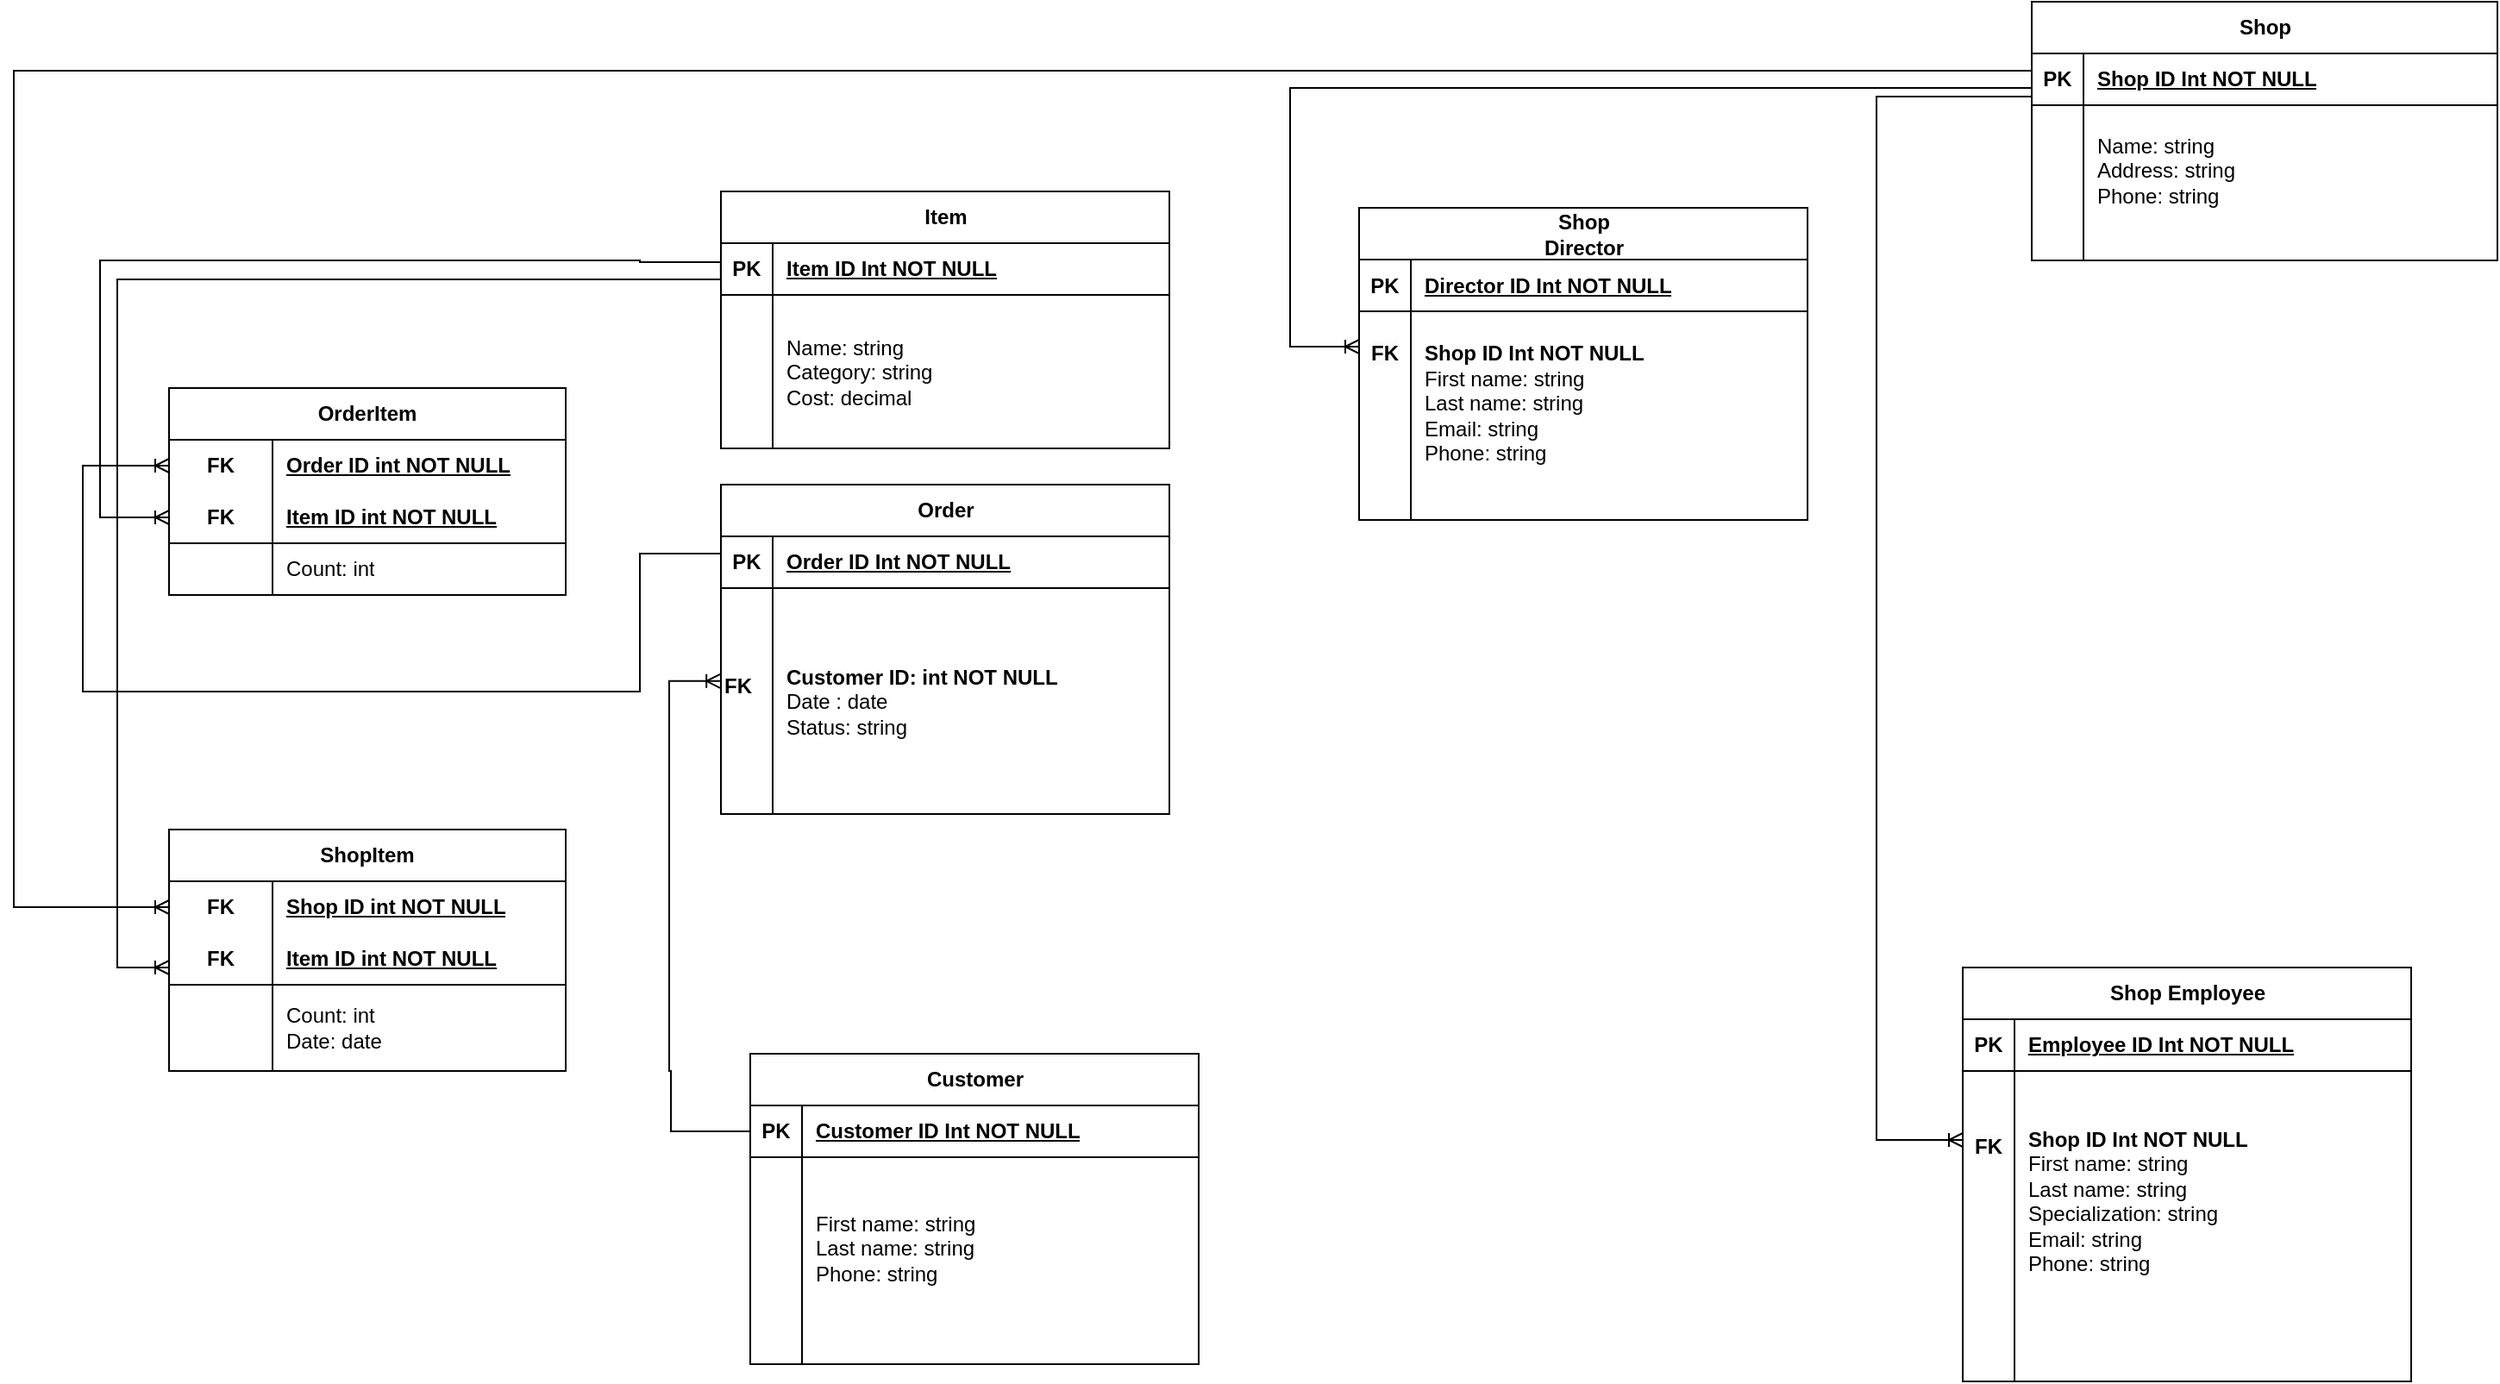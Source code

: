 <mxfile version="24.8.3">
  <diagram name="Страница — 1" id="T0ahnv8T58M7WHtqk5xe">
    <mxGraphModel dx="1461" dy="872" grid="1" gridSize="10" guides="1" tooltips="1" connect="1" arrows="1" fold="1" page="1" pageScale="1" pageWidth="827" pageHeight="1169" math="0" shadow="0">
      <root>
        <mxCell id="0" />
        <mxCell id="1" parent="0" />
        <mxCell id="PMEJNJf2uALXAm7HaGaS-2" value="&lt;span style=&quot;text-align: left; text-wrap: wrap;&quot;&gt;Customer&lt;/span&gt;" style="shape=table;startSize=30;container=1;collapsible=1;childLayout=tableLayout;fixedRows=1;rowLines=0;fontStyle=1;align=center;resizeLast=1;html=1;" vertex="1" parent="1">
          <mxGeometry x="567" y="850" width="260" height="180.0" as="geometry" />
        </mxCell>
        <mxCell id="PMEJNJf2uALXAm7HaGaS-3" value="" style="shape=tableRow;horizontal=0;startSize=0;swimlaneHead=0;swimlaneBody=0;fillColor=none;collapsible=0;dropTarget=0;points=[[0,0.5],[1,0.5]];portConstraint=eastwest;top=0;left=0;right=0;bottom=1;" vertex="1" parent="PMEJNJf2uALXAm7HaGaS-2">
          <mxGeometry y="30" width="260" height="30" as="geometry" />
        </mxCell>
        <mxCell id="PMEJNJf2uALXAm7HaGaS-4" value="PK" style="shape=partialRectangle;connectable=0;fillColor=none;top=0;left=0;bottom=0;right=0;fontStyle=1;overflow=hidden;whiteSpace=wrap;html=1;" vertex="1" parent="PMEJNJf2uALXAm7HaGaS-3">
          <mxGeometry width="30" height="30" as="geometry">
            <mxRectangle width="30" height="30" as="alternateBounds" />
          </mxGeometry>
        </mxCell>
        <mxCell id="PMEJNJf2uALXAm7HaGaS-5" value="Customer ID Int&amp;nbsp;NOT NULL" style="shape=partialRectangle;connectable=0;fillColor=none;top=0;left=0;bottom=0;right=0;align=left;spacingLeft=6;fontStyle=5;overflow=hidden;whiteSpace=wrap;html=1;" vertex="1" parent="PMEJNJf2uALXAm7HaGaS-3">
          <mxGeometry x="30" width="230" height="30" as="geometry">
            <mxRectangle width="230" height="30" as="alternateBounds" />
          </mxGeometry>
        </mxCell>
        <mxCell id="PMEJNJf2uALXAm7HaGaS-6" value="" style="shape=tableRow;horizontal=0;startSize=0;swimlaneHead=0;swimlaneBody=0;fillColor=none;collapsible=0;dropTarget=0;points=[[0,0.5],[1,0.5]];portConstraint=eastwest;top=0;left=0;right=0;bottom=0;" vertex="1" parent="PMEJNJf2uALXAm7HaGaS-2">
          <mxGeometry y="60" width="260" height="120" as="geometry" />
        </mxCell>
        <mxCell id="PMEJNJf2uALXAm7HaGaS-7" value="" style="shape=partialRectangle;connectable=0;fillColor=none;top=0;left=0;bottom=0;right=0;editable=1;overflow=hidden;whiteSpace=wrap;html=1;" vertex="1" parent="PMEJNJf2uALXAm7HaGaS-6">
          <mxGeometry width="30" height="120" as="geometry">
            <mxRectangle width="30" height="120" as="alternateBounds" />
          </mxGeometry>
        </mxCell>
        <mxCell id="PMEJNJf2uALXAm7HaGaS-8" value="&lt;div&gt;&lt;div&gt;First name: string&amp;nbsp;&lt;br style=&quot;padding: 0px; margin: 0px;&quot;&gt;Last name: string&amp;nbsp;&lt;/div&gt;&lt;div&gt;&lt;div&gt;&lt;div&gt;Phone: string&lt;/div&gt;&lt;/div&gt;&lt;/div&gt;&lt;/div&gt;&lt;div&gt;&lt;br&gt;&lt;/div&gt;" style="shape=partialRectangle;connectable=0;fillColor=none;top=0;left=0;bottom=0;right=0;align=left;spacingLeft=6;overflow=hidden;whiteSpace=wrap;html=1;" vertex="1" parent="PMEJNJf2uALXAm7HaGaS-6">
          <mxGeometry x="30" width="230" height="120" as="geometry">
            <mxRectangle width="230" height="120" as="alternateBounds" />
          </mxGeometry>
        </mxCell>
        <mxCell id="PMEJNJf2uALXAm7HaGaS-9" value="&lt;span style=&quot;text-align: left; text-wrap: wrap;&quot;&gt;Order&lt;/span&gt;" style="shape=table;startSize=30;container=1;collapsible=1;childLayout=tableLayout;fixedRows=1;rowLines=0;fontStyle=1;align=center;resizeLast=1;html=1;" vertex="1" parent="1">
          <mxGeometry x="550" y="520" width="260" height="191" as="geometry" />
        </mxCell>
        <mxCell id="PMEJNJf2uALXAm7HaGaS-10" value="" style="shape=tableRow;horizontal=0;startSize=0;swimlaneHead=0;swimlaneBody=0;fillColor=none;collapsible=0;dropTarget=0;points=[[0,0.5],[1,0.5]];portConstraint=eastwest;top=0;left=0;right=0;bottom=1;" vertex="1" parent="PMEJNJf2uALXAm7HaGaS-9">
          <mxGeometry y="30" width="260" height="30" as="geometry" />
        </mxCell>
        <mxCell id="PMEJNJf2uALXAm7HaGaS-11" value="PK" style="shape=partialRectangle;connectable=0;fillColor=none;top=0;left=0;bottom=0;right=0;fontStyle=1;overflow=hidden;whiteSpace=wrap;html=1;" vertex="1" parent="PMEJNJf2uALXAm7HaGaS-10">
          <mxGeometry width="30" height="30" as="geometry">
            <mxRectangle width="30" height="30" as="alternateBounds" />
          </mxGeometry>
        </mxCell>
        <mxCell id="PMEJNJf2uALXAm7HaGaS-12" value="Order ID Int&amp;nbsp;NOT NULL" style="shape=partialRectangle;connectable=0;fillColor=none;top=0;left=0;bottom=0;right=0;align=left;spacingLeft=6;fontStyle=5;overflow=hidden;whiteSpace=wrap;html=1;" vertex="1" parent="PMEJNJf2uALXAm7HaGaS-10">
          <mxGeometry x="30" width="230" height="30" as="geometry">
            <mxRectangle width="230" height="30" as="alternateBounds" />
          </mxGeometry>
        </mxCell>
        <mxCell id="PMEJNJf2uALXAm7HaGaS-13" value="" style="shape=tableRow;horizontal=0;startSize=0;swimlaneHead=0;swimlaneBody=0;fillColor=none;collapsible=0;dropTarget=0;points=[[0,0.5],[1,0.5]];portConstraint=eastwest;top=0;left=0;right=0;bottom=0;" vertex="1" parent="PMEJNJf2uALXAm7HaGaS-9">
          <mxGeometry y="60" width="260" height="131" as="geometry" />
        </mxCell>
        <mxCell id="PMEJNJf2uALXAm7HaGaS-14" value="" style="shape=partialRectangle;connectable=0;fillColor=none;top=0;left=0;bottom=0;right=0;editable=1;overflow=hidden;whiteSpace=wrap;html=1;" vertex="1" parent="PMEJNJf2uALXAm7HaGaS-13">
          <mxGeometry width="30" height="131" as="geometry">
            <mxRectangle width="30" height="131" as="alternateBounds" />
          </mxGeometry>
        </mxCell>
        <mxCell id="PMEJNJf2uALXAm7HaGaS-15" value="&lt;b&gt;Customer ID: int NOT NULL&lt;/b&gt;&lt;div&gt;Date : date&lt;/div&gt;&lt;div&gt;Status: string&lt;/div&gt;" style="shape=partialRectangle;connectable=0;fillColor=none;top=0;left=0;bottom=0;right=0;align=left;spacingLeft=6;overflow=hidden;whiteSpace=wrap;html=1;" vertex="1" parent="PMEJNJf2uALXAm7HaGaS-13">
          <mxGeometry x="30" width="230" height="131" as="geometry">
            <mxRectangle width="230" height="131" as="alternateBounds" />
          </mxGeometry>
        </mxCell>
        <mxCell id="PMEJNJf2uALXAm7HaGaS-16" value="Shop Employee" style="shape=table;startSize=30;container=1;collapsible=1;childLayout=tableLayout;fixedRows=1;rowLines=0;fontStyle=1;align=center;resizeLast=1;html=1;" vertex="1" parent="1">
          <mxGeometry x="1270" y="800" width="260" height="240" as="geometry" />
        </mxCell>
        <mxCell id="PMEJNJf2uALXAm7HaGaS-17" value="" style="shape=tableRow;horizontal=0;startSize=0;swimlaneHead=0;swimlaneBody=0;fillColor=none;collapsible=0;dropTarget=0;points=[[0,0.5],[1,0.5]];portConstraint=eastwest;top=0;left=0;right=0;bottom=1;" vertex="1" parent="PMEJNJf2uALXAm7HaGaS-16">
          <mxGeometry y="30" width="260" height="30" as="geometry" />
        </mxCell>
        <mxCell id="PMEJNJf2uALXAm7HaGaS-18" value="PK" style="shape=partialRectangle;connectable=0;fillColor=none;top=0;left=0;bottom=0;right=0;fontStyle=1;overflow=hidden;whiteSpace=wrap;html=1;" vertex="1" parent="PMEJNJf2uALXAm7HaGaS-17">
          <mxGeometry width="30" height="30" as="geometry">
            <mxRectangle width="30" height="30" as="alternateBounds" />
          </mxGeometry>
        </mxCell>
        <mxCell id="PMEJNJf2uALXAm7HaGaS-19" value="&lt;span style=&quot;text-align: center; text-wrap: nowrap;&quot;&gt;Employee&lt;/span&gt;&amp;nbsp;ID Int&amp;nbsp;NOT NULL" style="shape=partialRectangle;connectable=0;fillColor=none;top=0;left=0;bottom=0;right=0;align=left;spacingLeft=6;fontStyle=5;overflow=hidden;whiteSpace=wrap;html=1;" vertex="1" parent="PMEJNJf2uALXAm7HaGaS-17">
          <mxGeometry x="30" width="230" height="30" as="geometry">
            <mxRectangle width="230" height="30" as="alternateBounds" />
          </mxGeometry>
        </mxCell>
        <mxCell id="PMEJNJf2uALXAm7HaGaS-20" value="" style="shape=tableRow;horizontal=0;startSize=0;swimlaneHead=0;swimlaneBody=0;fillColor=none;collapsible=0;dropTarget=0;points=[[0,0.5],[1,0.5]];portConstraint=eastwest;top=0;left=0;right=0;bottom=0;" vertex="1" parent="PMEJNJf2uALXAm7HaGaS-16">
          <mxGeometry y="60" width="260" height="180" as="geometry" />
        </mxCell>
        <mxCell id="PMEJNJf2uALXAm7HaGaS-21" value="" style="shape=partialRectangle;connectable=0;fillColor=none;top=0;left=0;bottom=0;right=0;editable=1;overflow=hidden;whiteSpace=wrap;html=1;" vertex="1" parent="PMEJNJf2uALXAm7HaGaS-20">
          <mxGeometry width="30" height="180" as="geometry">
            <mxRectangle width="30" height="180" as="alternateBounds" />
          </mxGeometry>
        </mxCell>
        <mxCell id="PMEJNJf2uALXAm7HaGaS-22" value="&lt;div&gt;&lt;div&gt;&lt;span style=&quot;font-weight: 700;&quot;&gt;Shop ID&amp;nbsp;&lt;/span&gt;&lt;span style=&quot;font-weight: 700;&quot;&gt;Int&amp;nbsp;NOT NULL&lt;/span&gt;&lt;br&gt;&lt;/div&gt;First name: string&amp;nbsp;&lt;br style=&quot;padding: 0px; margin: 0px;&quot;&gt;Last name: string&lt;/div&gt;&lt;div&gt;Specialization: string&amp;nbsp;&lt;div&gt;&lt;div&gt;Email: string&lt;br&gt;&lt;/div&gt;&lt;div&gt;Phone: string&lt;/div&gt;&lt;/div&gt;&lt;/div&gt;&lt;div&gt;&lt;br&gt;&lt;br&gt;&lt;/div&gt;" style="shape=partialRectangle;connectable=0;fillColor=none;top=0;left=0;bottom=0;right=0;align=left;spacingLeft=6;overflow=hidden;whiteSpace=wrap;html=1;" vertex="1" parent="PMEJNJf2uALXAm7HaGaS-20">
          <mxGeometry x="30" width="230" height="180" as="geometry">
            <mxRectangle width="230" height="180" as="alternateBounds" />
          </mxGeometry>
        </mxCell>
        <mxCell id="PMEJNJf2uALXAm7HaGaS-23" value="&lt;div style=&quot;text-align: left;&quot;&gt;Shop&lt;/div&gt;" style="shape=table;startSize=30;container=1;collapsible=1;childLayout=tableLayout;fixedRows=1;rowLines=0;fontStyle=1;align=center;resizeLast=1;html=1;" vertex="1" parent="1">
          <mxGeometry x="1310" y="240" width="270" height="150" as="geometry" />
        </mxCell>
        <mxCell id="PMEJNJf2uALXAm7HaGaS-24" value="" style="shape=tableRow;horizontal=0;startSize=0;swimlaneHead=0;swimlaneBody=0;fillColor=none;collapsible=0;dropTarget=0;points=[[0,0.5],[1,0.5]];portConstraint=eastwest;top=0;left=0;right=0;bottom=1;" vertex="1" parent="PMEJNJf2uALXAm7HaGaS-23">
          <mxGeometry y="30" width="270" height="30" as="geometry" />
        </mxCell>
        <mxCell id="PMEJNJf2uALXAm7HaGaS-25" value="PK" style="shape=partialRectangle;connectable=0;fillColor=none;top=0;left=0;bottom=0;right=0;fontStyle=1;overflow=hidden;whiteSpace=wrap;html=1;" vertex="1" parent="PMEJNJf2uALXAm7HaGaS-24">
          <mxGeometry width="30" height="30" as="geometry">
            <mxRectangle width="30" height="30" as="alternateBounds" />
          </mxGeometry>
        </mxCell>
        <mxCell id="PMEJNJf2uALXAm7HaGaS-26" value="Shop ID Int NOT NULL" style="shape=partialRectangle;connectable=0;fillColor=none;top=0;left=0;bottom=0;right=0;align=left;spacingLeft=6;fontStyle=5;overflow=hidden;whiteSpace=wrap;html=1;" vertex="1" parent="PMEJNJf2uALXAm7HaGaS-24">
          <mxGeometry x="30" width="240" height="30" as="geometry">
            <mxRectangle width="240" height="30" as="alternateBounds" />
          </mxGeometry>
        </mxCell>
        <mxCell id="PMEJNJf2uALXAm7HaGaS-27" value="" style="shape=tableRow;horizontal=0;startSize=0;swimlaneHead=0;swimlaneBody=0;fillColor=none;collapsible=0;dropTarget=0;points=[[0,0.5],[1,0.5]];portConstraint=eastwest;top=0;left=0;right=0;bottom=0;" vertex="1" parent="PMEJNJf2uALXAm7HaGaS-23">
          <mxGeometry y="60" width="270" height="90" as="geometry" />
        </mxCell>
        <mxCell id="PMEJNJf2uALXAm7HaGaS-28" value="" style="shape=partialRectangle;connectable=0;fillColor=none;top=0;left=0;bottom=0;right=0;editable=1;overflow=hidden;whiteSpace=wrap;html=1;" vertex="1" parent="PMEJNJf2uALXAm7HaGaS-27">
          <mxGeometry width="30" height="90" as="geometry">
            <mxRectangle width="30" height="90" as="alternateBounds" />
          </mxGeometry>
        </mxCell>
        <mxCell id="PMEJNJf2uALXAm7HaGaS-29" value="Name: string&lt;div&gt;Address: string&lt;br&gt;&lt;div&gt;Phone: string&lt;br&gt;&lt;div&gt;&lt;br&gt;&lt;/div&gt;&lt;/div&gt;&lt;/div&gt;" style="shape=partialRectangle;connectable=0;fillColor=none;top=0;left=0;bottom=0;right=0;align=left;spacingLeft=6;overflow=hidden;whiteSpace=wrap;html=1;" vertex="1" parent="PMEJNJf2uALXAm7HaGaS-27">
          <mxGeometry x="30" width="240" height="90" as="geometry">
            <mxRectangle width="240" height="90" as="alternateBounds" />
          </mxGeometry>
        </mxCell>
        <mxCell id="PMEJNJf2uALXAm7HaGaS-30" value="&lt;div style=&quot;text-align: left;&quot;&gt;Item&lt;/div&gt;" style="shape=table;startSize=30;container=1;collapsible=1;childLayout=tableLayout;fixedRows=1;rowLines=0;fontStyle=1;align=center;resizeLast=1;html=1;" vertex="1" parent="1">
          <mxGeometry x="550" y="350" width="260" height="149" as="geometry" />
        </mxCell>
        <mxCell id="PMEJNJf2uALXAm7HaGaS-31" value="" style="shape=tableRow;horizontal=0;startSize=0;swimlaneHead=0;swimlaneBody=0;fillColor=none;collapsible=0;dropTarget=0;points=[[0,0.5],[1,0.5]];portConstraint=eastwest;top=0;left=0;right=0;bottom=1;" vertex="1" parent="PMEJNJf2uALXAm7HaGaS-30">
          <mxGeometry y="30" width="260" height="30" as="geometry" />
        </mxCell>
        <mxCell id="PMEJNJf2uALXAm7HaGaS-32" value="PK" style="shape=partialRectangle;connectable=0;fillColor=none;top=0;left=0;bottom=0;right=0;fontStyle=1;overflow=hidden;whiteSpace=wrap;html=1;" vertex="1" parent="PMEJNJf2uALXAm7HaGaS-31">
          <mxGeometry width="30" height="30" as="geometry">
            <mxRectangle width="30" height="30" as="alternateBounds" />
          </mxGeometry>
        </mxCell>
        <mxCell id="PMEJNJf2uALXAm7HaGaS-33" value="Item ID Int&amp;nbsp;NOT NULL" style="shape=partialRectangle;connectable=0;fillColor=none;top=0;left=0;bottom=0;right=0;align=left;spacingLeft=6;fontStyle=5;overflow=hidden;whiteSpace=wrap;html=1;" vertex="1" parent="PMEJNJf2uALXAm7HaGaS-31">
          <mxGeometry x="30" width="230" height="30" as="geometry">
            <mxRectangle width="230" height="30" as="alternateBounds" />
          </mxGeometry>
        </mxCell>
        <mxCell id="PMEJNJf2uALXAm7HaGaS-34" value="" style="shape=tableRow;horizontal=0;startSize=0;swimlaneHead=0;swimlaneBody=0;fillColor=none;collapsible=0;dropTarget=0;points=[[0,0.5],[1,0.5]];portConstraint=eastwest;top=0;left=0;right=0;bottom=0;" vertex="1" parent="PMEJNJf2uALXAm7HaGaS-30">
          <mxGeometry y="60" width="260" height="89" as="geometry" />
        </mxCell>
        <mxCell id="PMEJNJf2uALXAm7HaGaS-35" value="" style="shape=partialRectangle;connectable=0;fillColor=none;top=0;left=0;bottom=0;right=0;editable=1;overflow=hidden;whiteSpace=wrap;html=1;" vertex="1" parent="PMEJNJf2uALXAm7HaGaS-34">
          <mxGeometry width="30" height="89" as="geometry">
            <mxRectangle width="30" height="89" as="alternateBounds" />
          </mxGeometry>
        </mxCell>
        <mxCell id="PMEJNJf2uALXAm7HaGaS-36" value="Name: string&lt;br&gt;Category: string&lt;div&gt;Cost: decimal&lt;/div&gt;" style="shape=partialRectangle;connectable=0;fillColor=none;top=0;left=0;bottom=0;right=0;align=left;spacingLeft=6;overflow=hidden;whiteSpace=wrap;html=1;" vertex="1" parent="PMEJNJf2uALXAm7HaGaS-34">
          <mxGeometry x="30" width="230" height="89" as="geometry">
            <mxRectangle width="230" height="89" as="alternateBounds" />
          </mxGeometry>
        </mxCell>
        <mxCell id="PMEJNJf2uALXAm7HaGaS-51" value="&lt;span style=&quot;text-align: left; text-wrap: wrap;&quot;&gt;Shop Director&lt;/span&gt;" style="shape=table;startSize=30;container=1;collapsible=1;childLayout=tableLayout;fixedRows=1;rowLines=0;fontStyle=1;align=center;resizeLast=1;html=1;" vertex="1" parent="1">
          <mxGeometry x="920" y="359.5" width="260" height="181" as="geometry" />
        </mxCell>
        <mxCell id="PMEJNJf2uALXAm7HaGaS-52" value="" style="shape=tableRow;horizontal=0;startSize=0;swimlaneHead=0;swimlaneBody=0;fillColor=none;collapsible=0;dropTarget=0;points=[[0,0.5],[1,0.5]];portConstraint=eastwest;top=0;left=0;right=0;bottom=1;" vertex="1" parent="PMEJNJf2uALXAm7HaGaS-51">
          <mxGeometry y="30" width="260" height="30" as="geometry" />
        </mxCell>
        <mxCell id="PMEJNJf2uALXAm7HaGaS-53" value="PK" style="shape=partialRectangle;connectable=0;fillColor=none;top=0;left=0;bottom=0;right=0;fontStyle=1;overflow=hidden;whiteSpace=wrap;html=1;" vertex="1" parent="PMEJNJf2uALXAm7HaGaS-52">
          <mxGeometry width="30" height="30" as="geometry">
            <mxRectangle width="30" height="30" as="alternateBounds" />
          </mxGeometry>
        </mxCell>
        <mxCell id="PMEJNJf2uALXAm7HaGaS-54" value="Director ID Int&amp;nbsp;NOT NULL" style="shape=partialRectangle;connectable=0;fillColor=none;top=0;left=0;bottom=0;right=0;align=left;spacingLeft=6;fontStyle=5;overflow=hidden;whiteSpace=wrap;html=1;" vertex="1" parent="PMEJNJf2uALXAm7HaGaS-52">
          <mxGeometry x="30" width="230" height="30" as="geometry">
            <mxRectangle width="230" height="30" as="alternateBounds" />
          </mxGeometry>
        </mxCell>
        <mxCell id="PMEJNJf2uALXAm7HaGaS-55" value="" style="shape=tableRow;horizontal=0;startSize=0;swimlaneHead=0;swimlaneBody=0;fillColor=none;collapsible=0;dropTarget=0;points=[[0,0.5],[1,0.5]];portConstraint=eastwest;top=0;left=0;right=0;bottom=0;" vertex="1" parent="PMEJNJf2uALXAm7HaGaS-51">
          <mxGeometry y="60" width="260" height="121" as="geometry" />
        </mxCell>
        <mxCell id="PMEJNJf2uALXAm7HaGaS-56" value="" style="shape=partialRectangle;connectable=0;fillColor=none;top=0;left=0;bottom=0;right=0;editable=1;overflow=hidden;whiteSpace=wrap;html=1;" vertex="1" parent="PMEJNJf2uALXAm7HaGaS-55">
          <mxGeometry width="30" height="121" as="geometry">
            <mxRectangle width="30" height="121" as="alternateBounds" />
          </mxGeometry>
        </mxCell>
        <mxCell id="PMEJNJf2uALXAm7HaGaS-57" value="&lt;div&gt;&lt;span style=&quot;font-weight: 700;&quot;&gt;Shop ID&amp;nbsp;&lt;/span&gt;&lt;span style=&quot;font-weight: 700;&quot;&gt;Int&amp;nbsp;NOT NULL&lt;/span&gt;&lt;br&gt;&lt;/div&gt;First name: string&amp;nbsp;&lt;br style=&quot;padding: 0px; margin: 0px;&quot;&gt;Last name: string &amp;nbsp;&lt;div&gt;&lt;div&gt;Email: string&lt;br&gt;&lt;/div&gt;&lt;div&gt;Phone: string&lt;/div&gt;&lt;div&gt;&lt;br&gt;&lt;/div&gt;&lt;/div&gt;" style="shape=partialRectangle;connectable=0;fillColor=none;top=0;left=0;bottom=0;right=0;align=left;spacingLeft=6;overflow=hidden;whiteSpace=wrap;html=1;" vertex="1" parent="PMEJNJf2uALXAm7HaGaS-55">
          <mxGeometry x="30" width="230" height="121" as="geometry">
            <mxRectangle width="230" height="121" as="alternateBounds" />
          </mxGeometry>
        </mxCell>
        <mxCell id="PMEJNJf2uALXAm7HaGaS-59" value="" style="edgeStyle=orthogonalEdgeStyle;fontSize=12;html=1;endArrow=ERoneToMany;rounded=0;exitX=0;exitY=0.5;exitDx=0;exitDy=0;entryX=-0.014;entryY=0.385;entryDx=0;entryDy=0;entryPerimeter=0;" edge="1" parent="1" source="PMEJNJf2uALXAm7HaGaS-3" target="PMEJNJf2uALXAm7HaGaS-117">
          <mxGeometry width="100" height="100" relative="1" as="geometry">
            <mxPoint x="1210" y="740" as="sourcePoint" />
            <mxPoint x="520" y="720" as="targetPoint" />
            <Array as="points">
              <mxPoint x="521" y="895" />
              <mxPoint x="521" y="860" />
              <mxPoint x="520" y="634" />
            </Array>
          </mxGeometry>
        </mxCell>
        <mxCell id="PMEJNJf2uALXAm7HaGaS-68" value="&lt;div&gt;&lt;br&gt;&lt;/div&gt;" style="text;whiteSpace=wrap;html=1;align=center;" vertex="1" parent="1">
          <mxGeometry x="1310" y="300" width="30" height="60" as="geometry" />
        </mxCell>
        <mxCell id="PMEJNJf2uALXAm7HaGaS-87" value="&lt;b style=&quot;color: rgb(0, 0, 0); font-family: Helvetica; font-size: 12px; font-style: normal; font-variant-ligatures: normal; font-variant-caps: normal; letter-spacing: normal; orphans: 2; text-indent: 0px; text-transform: none; widows: 2; word-spacing: 0px; -webkit-text-stroke-width: 0px; white-space: normal; background-color: rgb(251, 251, 251); text-decoration-thickness: initial; text-decoration-style: initial; text-decoration-color: initial;&quot;&gt;FK&lt;/b&gt;" style="text;whiteSpace=wrap;html=1;align=center;" vertex="1" parent="1">
          <mxGeometry x="1270" y="890" width="30" height="20" as="geometry" />
        </mxCell>
        <mxCell id="PMEJNJf2uALXAm7HaGaS-91" value="&lt;b style=&quot;color: rgb(0, 0, 0); font-family: Helvetica; font-size: 12px; font-style: normal; font-variant-ligatures: normal; font-variant-caps: normal; letter-spacing: normal; orphans: 2; text-indent: 0px; text-transform: none; widows: 2; word-spacing: 0px; -webkit-text-stroke-width: 0px; white-space: normal; background-color: rgb(251, 251, 251); text-decoration-thickness: initial; text-decoration-style: initial; text-decoration-color: initial;&quot;&gt;FK&lt;/b&gt;" style="text;whiteSpace=wrap;html=1;align=center;" vertex="1" parent="1">
          <mxGeometry x="920" y="430" width="30" height="20" as="geometry" />
        </mxCell>
        <mxCell id="PMEJNJf2uALXAm7HaGaS-117" value="&lt;div&gt;&lt;br&gt;&lt;/div&gt;&lt;div&gt;&lt;br&gt;&lt;/div&gt;&lt;div&gt;&lt;br&gt;&lt;/div&gt;&lt;div style=&quot;orphans: 2; text-align: center; widows: 2;&quot;&gt;&lt;b&gt;FK&lt;/b&gt;&lt;/div&gt;" style="text;whiteSpace=wrap;html=1;" vertex="1" parent="1">
          <mxGeometry x="550" y="580" width="30" height="140" as="geometry" />
        </mxCell>
        <mxCell id="PMEJNJf2uALXAm7HaGaS-122" value="&lt;div&gt;&lt;br&gt;&lt;/div&gt;" style="text;whiteSpace=wrap;html=1;align=center;" vertex="1" parent="1">
          <mxGeometry x="1310" y="575" width="30" height="120" as="geometry" />
        </mxCell>
        <mxCell id="PMEJNJf2uALXAm7HaGaS-132" value="" style="edgeStyle=orthogonalEdgeStyle;fontSize=12;html=1;endArrow=ERoneToMany;rounded=0;exitX=0;exitY=0.5;exitDx=0;exitDy=0;" edge="1" parent="1" source="PMEJNJf2uALXAm7HaGaS-24" target="PMEJNJf2uALXAm7HaGaS-91">
          <mxGeometry width="100" height="100" relative="1" as="geometry">
            <mxPoint x="1209.94" y="745.5" as="sourcePoint" />
            <mxPoint x="1249.94" y="314.5" as="targetPoint" />
            <Array as="points">
              <mxPoint x="1310" y="290" />
              <mxPoint x="880" y="290" />
              <mxPoint x="880" y="440" />
            </Array>
          </mxGeometry>
        </mxCell>
        <mxCell id="PMEJNJf2uALXAm7HaGaS-135" value="" style="edgeStyle=orthogonalEdgeStyle;fontSize=12;html=1;endArrow=ERoneToMany;rounded=0;exitX=0;exitY=0.5;exitDx=0;exitDy=0;entryX=0;entryY=0.5;entryDx=0;entryDy=0;" edge="1" parent="1" source="PMEJNJf2uALXAm7HaGaS-24" target="PMEJNJf2uALXAm7HaGaS-87">
          <mxGeometry width="100" height="100" relative="1" as="geometry">
            <mxPoint x="1320" y="295" as="sourcePoint" />
            <mxPoint x="1240" y="830" as="targetPoint" />
            <Array as="points">
              <mxPoint x="1310" y="295" />
              <mxPoint x="1220" y="295" />
              <mxPoint x="1220" y="900" />
            </Array>
          </mxGeometry>
        </mxCell>
        <mxCell id="PMEJNJf2uALXAm7HaGaS-136" value="OrderItem" style="shape=table;startSize=30;container=1;collapsible=1;childLayout=tableLayout;fixedRows=1;rowLines=0;fontStyle=1;align=center;resizeLast=1;html=1;whiteSpace=wrap;" vertex="1" parent="1">
          <mxGeometry x="230" y="464" width="230" height="120" as="geometry" />
        </mxCell>
        <mxCell id="PMEJNJf2uALXAm7HaGaS-137" value="" style="shape=tableRow;horizontal=0;startSize=0;swimlaneHead=0;swimlaneBody=0;fillColor=none;collapsible=0;dropTarget=0;points=[[0,0.5],[1,0.5]];portConstraint=eastwest;top=0;left=0;right=0;bottom=0;html=1;" vertex="1" parent="PMEJNJf2uALXAm7HaGaS-136">
          <mxGeometry y="30" width="230" height="30" as="geometry" />
        </mxCell>
        <mxCell id="PMEJNJf2uALXAm7HaGaS-138" value="FK" style="shape=partialRectangle;connectable=0;fillColor=none;top=0;left=0;bottom=0;right=0;fontStyle=1;overflow=hidden;html=1;whiteSpace=wrap;" vertex="1" parent="PMEJNJf2uALXAm7HaGaS-137">
          <mxGeometry width="60" height="30" as="geometry">
            <mxRectangle width="60" height="30" as="alternateBounds" />
          </mxGeometry>
        </mxCell>
        <mxCell id="PMEJNJf2uALXAm7HaGaS-139" value="Order ID int NOT NULL" style="shape=partialRectangle;connectable=0;fillColor=none;top=0;left=0;bottom=0;right=0;align=left;spacingLeft=6;fontStyle=5;overflow=hidden;html=1;whiteSpace=wrap;" vertex="1" parent="PMEJNJf2uALXAm7HaGaS-137">
          <mxGeometry x="60" width="170" height="30" as="geometry">
            <mxRectangle width="170" height="30" as="alternateBounds" />
          </mxGeometry>
        </mxCell>
        <mxCell id="PMEJNJf2uALXAm7HaGaS-140" value="" style="shape=tableRow;horizontal=0;startSize=0;swimlaneHead=0;swimlaneBody=0;fillColor=none;collapsible=0;dropTarget=0;points=[[0,0.5],[1,0.5]];portConstraint=eastwest;top=0;left=0;right=0;bottom=1;html=1;" vertex="1" parent="PMEJNJf2uALXAm7HaGaS-136">
          <mxGeometry y="60" width="230" height="30" as="geometry" />
        </mxCell>
        <mxCell id="PMEJNJf2uALXAm7HaGaS-141" value="FK" style="shape=partialRectangle;connectable=0;fillColor=none;top=0;left=0;bottom=0;right=0;fontStyle=1;overflow=hidden;html=1;whiteSpace=wrap;" vertex="1" parent="PMEJNJf2uALXAm7HaGaS-140">
          <mxGeometry width="60" height="30" as="geometry">
            <mxRectangle width="60" height="30" as="alternateBounds" />
          </mxGeometry>
        </mxCell>
        <mxCell id="PMEJNJf2uALXAm7HaGaS-142" value="Item ID int NOT NULL" style="shape=partialRectangle;connectable=0;fillColor=none;top=0;left=0;bottom=0;right=0;align=left;spacingLeft=6;fontStyle=5;overflow=hidden;html=1;whiteSpace=wrap;" vertex="1" parent="PMEJNJf2uALXAm7HaGaS-140">
          <mxGeometry x="60" width="170" height="30" as="geometry">
            <mxRectangle width="170" height="30" as="alternateBounds" />
          </mxGeometry>
        </mxCell>
        <mxCell id="PMEJNJf2uALXAm7HaGaS-143" value="" style="shape=tableRow;horizontal=0;startSize=0;swimlaneHead=0;swimlaneBody=0;fillColor=none;collapsible=0;dropTarget=0;points=[[0,0.5],[1,0.5]];portConstraint=eastwest;top=0;left=0;right=0;bottom=0;html=1;" vertex="1" parent="PMEJNJf2uALXAm7HaGaS-136">
          <mxGeometry y="90" width="230" height="30" as="geometry" />
        </mxCell>
        <mxCell id="PMEJNJf2uALXAm7HaGaS-144" value="" style="shape=partialRectangle;connectable=0;fillColor=none;top=0;left=0;bottom=0;right=0;editable=1;overflow=hidden;html=1;whiteSpace=wrap;" vertex="1" parent="PMEJNJf2uALXAm7HaGaS-143">
          <mxGeometry width="60" height="30" as="geometry">
            <mxRectangle width="60" height="30" as="alternateBounds" />
          </mxGeometry>
        </mxCell>
        <mxCell id="PMEJNJf2uALXAm7HaGaS-145" value="Count: int" style="shape=partialRectangle;connectable=0;fillColor=none;top=0;left=0;bottom=0;right=0;align=left;spacingLeft=6;overflow=hidden;html=1;whiteSpace=wrap;" vertex="1" parent="PMEJNJf2uALXAm7HaGaS-143">
          <mxGeometry x="60" width="170" height="30" as="geometry">
            <mxRectangle width="170" height="30" as="alternateBounds" />
          </mxGeometry>
        </mxCell>
        <mxCell id="PMEJNJf2uALXAm7HaGaS-151" value="" style="edgeStyle=orthogonalEdgeStyle;fontSize=12;html=1;endArrow=ERoneToMany;rounded=0;exitX=0;exitY=0.5;exitDx=0;exitDy=0;entryX=0;entryY=0.5;entryDx=0;entryDy=0;" edge="1" parent="1" target="PMEJNJf2uALXAm7HaGaS-137">
          <mxGeometry width="100" height="100" relative="1" as="geometry">
            <mxPoint x="550" y="570.47" as="sourcePoint" />
            <mxPoint x="190" y="510" as="targetPoint" />
            <Array as="points">
              <mxPoint x="550" y="560" />
              <mxPoint x="503" y="560" />
              <mxPoint x="503" y="640" />
              <mxPoint x="180" y="640" />
              <mxPoint x="180" y="509" />
            </Array>
          </mxGeometry>
        </mxCell>
        <mxCell id="PMEJNJf2uALXAm7HaGaS-152" value="" style="edgeStyle=orthogonalEdgeStyle;fontSize=12;html=1;endArrow=ERoneToMany;rounded=0;exitX=0;exitY=0.5;exitDx=0;exitDy=0;entryX=0;entryY=0.5;entryDx=0;entryDy=0;" edge="1" parent="1" target="PMEJNJf2uALXAm7HaGaS-140">
          <mxGeometry width="100" height="100" relative="1" as="geometry">
            <mxPoint x="549.94" y="401.47" as="sourcePoint" />
            <mxPoint x="220" y="540" as="targetPoint" />
            <Array as="points">
              <mxPoint x="550" y="391" />
              <mxPoint x="503" y="391" />
              <mxPoint x="190" y="390" />
              <mxPoint x="190" y="539" />
            </Array>
          </mxGeometry>
        </mxCell>
        <mxCell id="PMEJNJf2uALXAm7HaGaS-156" value="ShopItem" style="shape=table;startSize=30;container=1;collapsible=1;childLayout=tableLayout;fixedRows=1;rowLines=0;fontStyle=1;align=center;resizeLast=1;html=1;whiteSpace=wrap;" vertex="1" parent="1">
          <mxGeometry x="230" y="720" width="230" height="140" as="geometry" />
        </mxCell>
        <mxCell id="PMEJNJf2uALXAm7HaGaS-157" value="" style="shape=tableRow;horizontal=0;startSize=0;swimlaneHead=0;swimlaneBody=0;fillColor=none;collapsible=0;dropTarget=0;points=[[0,0.5],[1,0.5]];portConstraint=eastwest;top=0;left=0;right=0;bottom=0;html=1;" vertex="1" parent="PMEJNJf2uALXAm7HaGaS-156">
          <mxGeometry y="30" width="230" height="30" as="geometry" />
        </mxCell>
        <mxCell id="PMEJNJf2uALXAm7HaGaS-158" value="FK" style="shape=partialRectangle;connectable=0;fillColor=none;top=0;left=0;bottom=0;right=0;fontStyle=1;overflow=hidden;html=1;whiteSpace=wrap;" vertex="1" parent="PMEJNJf2uALXAm7HaGaS-157">
          <mxGeometry width="60" height="30" as="geometry">
            <mxRectangle width="60" height="30" as="alternateBounds" />
          </mxGeometry>
        </mxCell>
        <mxCell id="PMEJNJf2uALXAm7HaGaS-159" value="Shop ID int NOT NULL" style="shape=partialRectangle;connectable=0;fillColor=none;top=0;left=0;bottom=0;right=0;align=left;spacingLeft=6;fontStyle=5;overflow=hidden;html=1;whiteSpace=wrap;" vertex="1" parent="PMEJNJf2uALXAm7HaGaS-157">
          <mxGeometry x="60" width="170" height="30" as="geometry">
            <mxRectangle width="170" height="30" as="alternateBounds" />
          </mxGeometry>
        </mxCell>
        <mxCell id="PMEJNJf2uALXAm7HaGaS-160" value="" style="shape=tableRow;horizontal=0;startSize=0;swimlaneHead=0;swimlaneBody=0;fillColor=none;collapsible=0;dropTarget=0;points=[[0,0.5],[1,0.5]];portConstraint=eastwest;top=0;left=0;right=0;bottom=1;html=1;" vertex="1" parent="PMEJNJf2uALXAm7HaGaS-156">
          <mxGeometry y="60" width="230" height="30" as="geometry" />
        </mxCell>
        <mxCell id="PMEJNJf2uALXAm7HaGaS-161" value="FK" style="shape=partialRectangle;connectable=0;fillColor=none;top=0;left=0;bottom=0;right=0;fontStyle=1;overflow=hidden;html=1;whiteSpace=wrap;" vertex="1" parent="PMEJNJf2uALXAm7HaGaS-160">
          <mxGeometry width="60" height="30" as="geometry">
            <mxRectangle width="60" height="30" as="alternateBounds" />
          </mxGeometry>
        </mxCell>
        <mxCell id="PMEJNJf2uALXAm7HaGaS-162" value="Item ID int NOT NULL" style="shape=partialRectangle;connectable=0;fillColor=none;top=0;left=0;bottom=0;right=0;align=left;spacingLeft=6;fontStyle=5;overflow=hidden;html=1;whiteSpace=wrap;" vertex="1" parent="PMEJNJf2uALXAm7HaGaS-160">
          <mxGeometry x="60" width="170" height="30" as="geometry">
            <mxRectangle width="170" height="30" as="alternateBounds" />
          </mxGeometry>
        </mxCell>
        <mxCell id="PMEJNJf2uALXAm7HaGaS-163" value="" style="shape=tableRow;horizontal=0;startSize=0;swimlaneHead=0;swimlaneBody=0;fillColor=none;collapsible=0;dropTarget=0;points=[[0,0.5],[1,0.5]];portConstraint=eastwest;top=0;left=0;right=0;bottom=0;html=1;" vertex="1" parent="PMEJNJf2uALXAm7HaGaS-156">
          <mxGeometry y="90" width="230" height="50" as="geometry" />
        </mxCell>
        <mxCell id="PMEJNJf2uALXAm7HaGaS-164" value="" style="shape=partialRectangle;connectable=0;fillColor=none;top=0;left=0;bottom=0;right=0;editable=1;overflow=hidden;html=1;whiteSpace=wrap;" vertex="1" parent="PMEJNJf2uALXAm7HaGaS-163">
          <mxGeometry width="60" height="50" as="geometry">
            <mxRectangle width="60" height="50" as="alternateBounds" />
          </mxGeometry>
        </mxCell>
        <mxCell id="PMEJNJf2uALXAm7HaGaS-165" value="Count: int&lt;div&gt;Date: date&lt;/div&gt;" style="shape=partialRectangle;connectable=0;fillColor=none;top=0;left=0;bottom=0;right=0;align=left;spacingLeft=6;overflow=hidden;html=1;whiteSpace=wrap;" vertex="1" parent="PMEJNJf2uALXAm7HaGaS-163">
          <mxGeometry x="60" width="170" height="50" as="geometry">
            <mxRectangle width="170" height="50" as="alternateBounds" />
          </mxGeometry>
        </mxCell>
        <mxCell id="PMEJNJf2uALXAm7HaGaS-166" value="" style="edgeStyle=orthogonalEdgeStyle;fontSize=12;html=1;endArrow=ERoneToMany;rounded=0;entryX=0;entryY=0.5;entryDx=0;entryDy=0;" edge="1" parent="1" source="PMEJNJf2uALXAm7HaGaS-24" target="PMEJNJf2uALXAm7HaGaS-157">
          <mxGeometry width="100" height="100" relative="1" as="geometry">
            <mxPoint x="580" y="301.47" as="sourcePoint" />
            <mxPoint x="160" y="770" as="targetPoint" />
            <Array as="points">
              <mxPoint x="140" y="280" />
              <mxPoint x="140" y="765" />
            </Array>
          </mxGeometry>
        </mxCell>
        <mxCell id="PMEJNJf2uALXAm7HaGaS-167" value="" style="edgeStyle=orthogonalEdgeStyle;fontSize=12;html=1;endArrow=ERoneToMany;rounded=0;" edge="1" parent="1" source="PMEJNJf2uALXAm7HaGaS-31" target="PMEJNJf2uALXAm7HaGaS-160">
          <mxGeometry width="100" height="100" relative="1" as="geometry">
            <mxPoint x="559.94" y="411.47" as="sourcePoint" />
            <mxPoint x="240" y="549" as="targetPoint" />
            <Array as="points">
              <mxPoint x="200" y="401" />
              <mxPoint x="200" y="800" />
            </Array>
          </mxGeometry>
        </mxCell>
      </root>
    </mxGraphModel>
  </diagram>
</mxfile>

